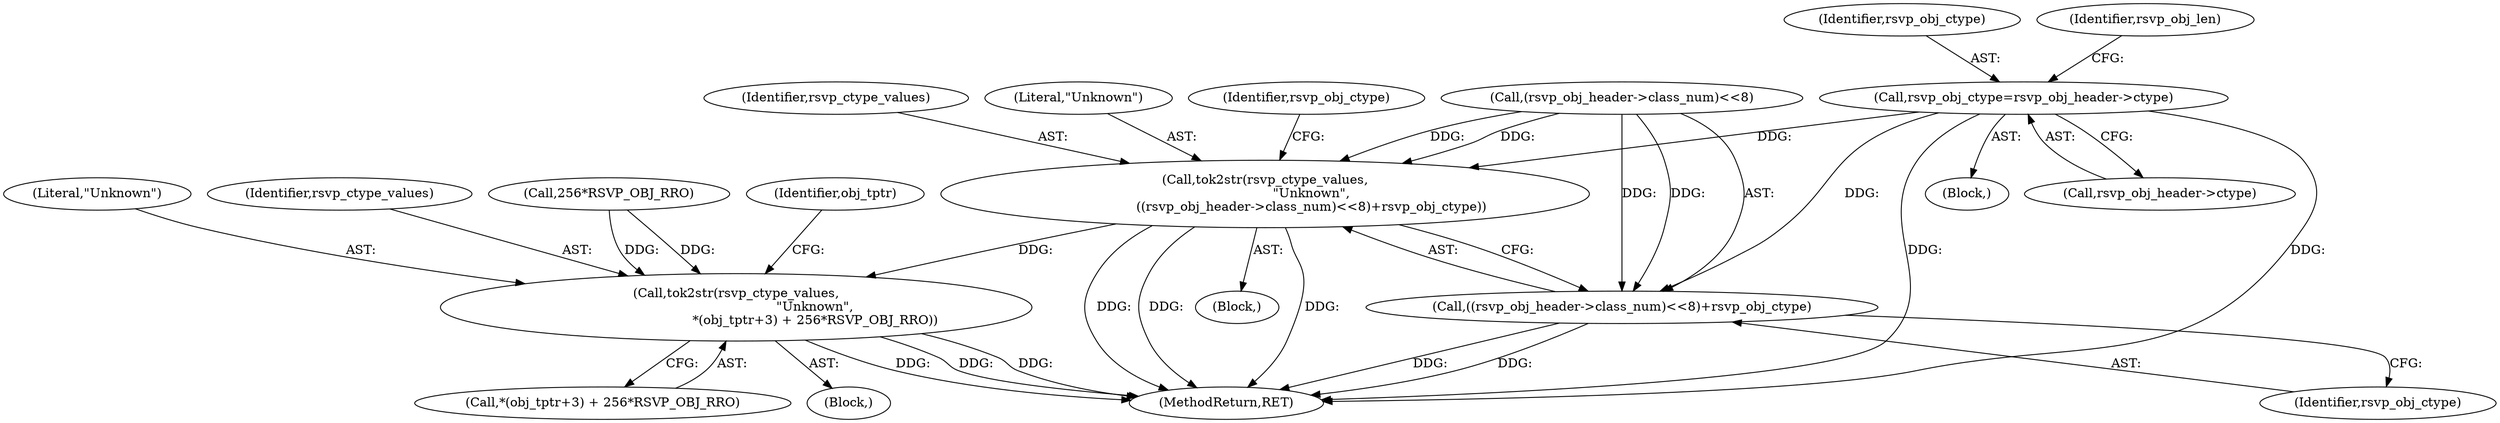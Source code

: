 digraph "0_tcpdump_3c8a2b0e91d8d8947e89384dacf6b54673083e71@pointer" {
"1000191" [label="(Call,rsvp_obj_ctype=rsvp_obj_header->ctype)"];
"1000285" [label="(Call,tok2str(rsvp_ctype_values,\n                       \"Unknown\",\n                       ((rsvp_obj_header->class_num)<<8)+rsvp_obj_ctype))"];
"1001455" [label="(Call,tok2str(rsvp_ctype_values,\n                                       \"Unknown\",\n                                       *(obj_tptr+3) + 256*RSVP_OBJ_RRO))"];
"1000288" [label="(Call,((rsvp_obj_header->class_num)<<8)+rsvp_obj_ctype)"];
"1000285" [label="(Call,tok2str(rsvp_ctype_values,\n                       \"Unknown\",\n                       ((rsvp_obj_header->class_num)<<8)+rsvp_obj_ctype))"];
"1003398" [label="(MethodReturn,RET)"];
"1000193" [label="(Call,rsvp_obj_header->ctype)"];
"1001457" [label="(Literal,\"Unknown\")"];
"1000288" [label="(Call,((rsvp_obj_header->class_num)<<8)+rsvp_obj_ctype)"];
"1000284" [label="(Block,)"];
"1000294" [label="(Identifier,rsvp_obj_ctype)"];
"1000286" [label="(Identifier,rsvp_ctype_values)"];
"1000287" [label="(Literal,\"Unknown\")"];
"1000191" [label="(Call,rsvp_obj_ctype=rsvp_obj_header->ctype)"];
"1000296" [label="(Identifier,rsvp_obj_ctype)"];
"1000192" [label="(Identifier,rsvp_obj_ctype)"];
"1000174" [label="(Block,)"];
"1001463" [label="(Call,256*RSVP_OBJ_RRO)"];
"1000289" [label="(Call,(rsvp_obj_header->class_num)<<8)"];
"1001455" [label="(Call,tok2str(rsvp_ctype_values,\n                                       \"Unknown\",\n                                       *(obj_tptr+3) + 256*RSVP_OBJ_RRO))"];
"1001454" [label="(Block,)"];
"1001469" [label="(Identifier,obj_tptr)"];
"1001458" [label="(Call,*(obj_tptr+3) + 256*RSVP_OBJ_RRO)"];
"1000198" [label="(Identifier,rsvp_obj_len)"];
"1001456" [label="(Identifier,rsvp_ctype_values)"];
"1000191" -> "1000174"  [label="AST: "];
"1000191" -> "1000193"  [label="CFG: "];
"1000192" -> "1000191"  [label="AST: "];
"1000193" -> "1000191"  [label="AST: "];
"1000198" -> "1000191"  [label="CFG: "];
"1000191" -> "1003398"  [label="DDG: "];
"1000191" -> "1003398"  [label="DDG: "];
"1000191" -> "1000285"  [label="DDG: "];
"1000191" -> "1000288"  [label="DDG: "];
"1000285" -> "1000284"  [label="AST: "];
"1000285" -> "1000288"  [label="CFG: "];
"1000286" -> "1000285"  [label="AST: "];
"1000287" -> "1000285"  [label="AST: "];
"1000288" -> "1000285"  [label="AST: "];
"1000296" -> "1000285"  [label="CFG: "];
"1000285" -> "1003398"  [label="DDG: "];
"1000285" -> "1003398"  [label="DDG: "];
"1000285" -> "1003398"  [label="DDG: "];
"1000289" -> "1000285"  [label="DDG: "];
"1000289" -> "1000285"  [label="DDG: "];
"1000285" -> "1001455"  [label="DDG: "];
"1001455" -> "1001454"  [label="AST: "];
"1001455" -> "1001458"  [label="CFG: "];
"1001456" -> "1001455"  [label="AST: "];
"1001457" -> "1001455"  [label="AST: "];
"1001458" -> "1001455"  [label="AST: "];
"1001469" -> "1001455"  [label="CFG: "];
"1001455" -> "1003398"  [label="DDG: "];
"1001455" -> "1003398"  [label="DDG: "];
"1001455" -> "1003398"  [label="DDG: "];
"1001463" -> "1001455"  [label="DDG: "];
"1001463" -> "1001455"  [label="DDG: "];
"1000288" -> "1000294"  [label="CFG: "];
"1000289" -> "1000288"  [label="AST: "];
"1000294" -> "1000288"  [label="AST: "];
"1000288" -> "1003398"  [label="DDG: "];
"1000288" -> "1003398"  [label="DDG: "];
"1000289" -> "1000288"  [label="DDG: "];
"1000289" -> "1000288"  [label="DDG: "];
}
